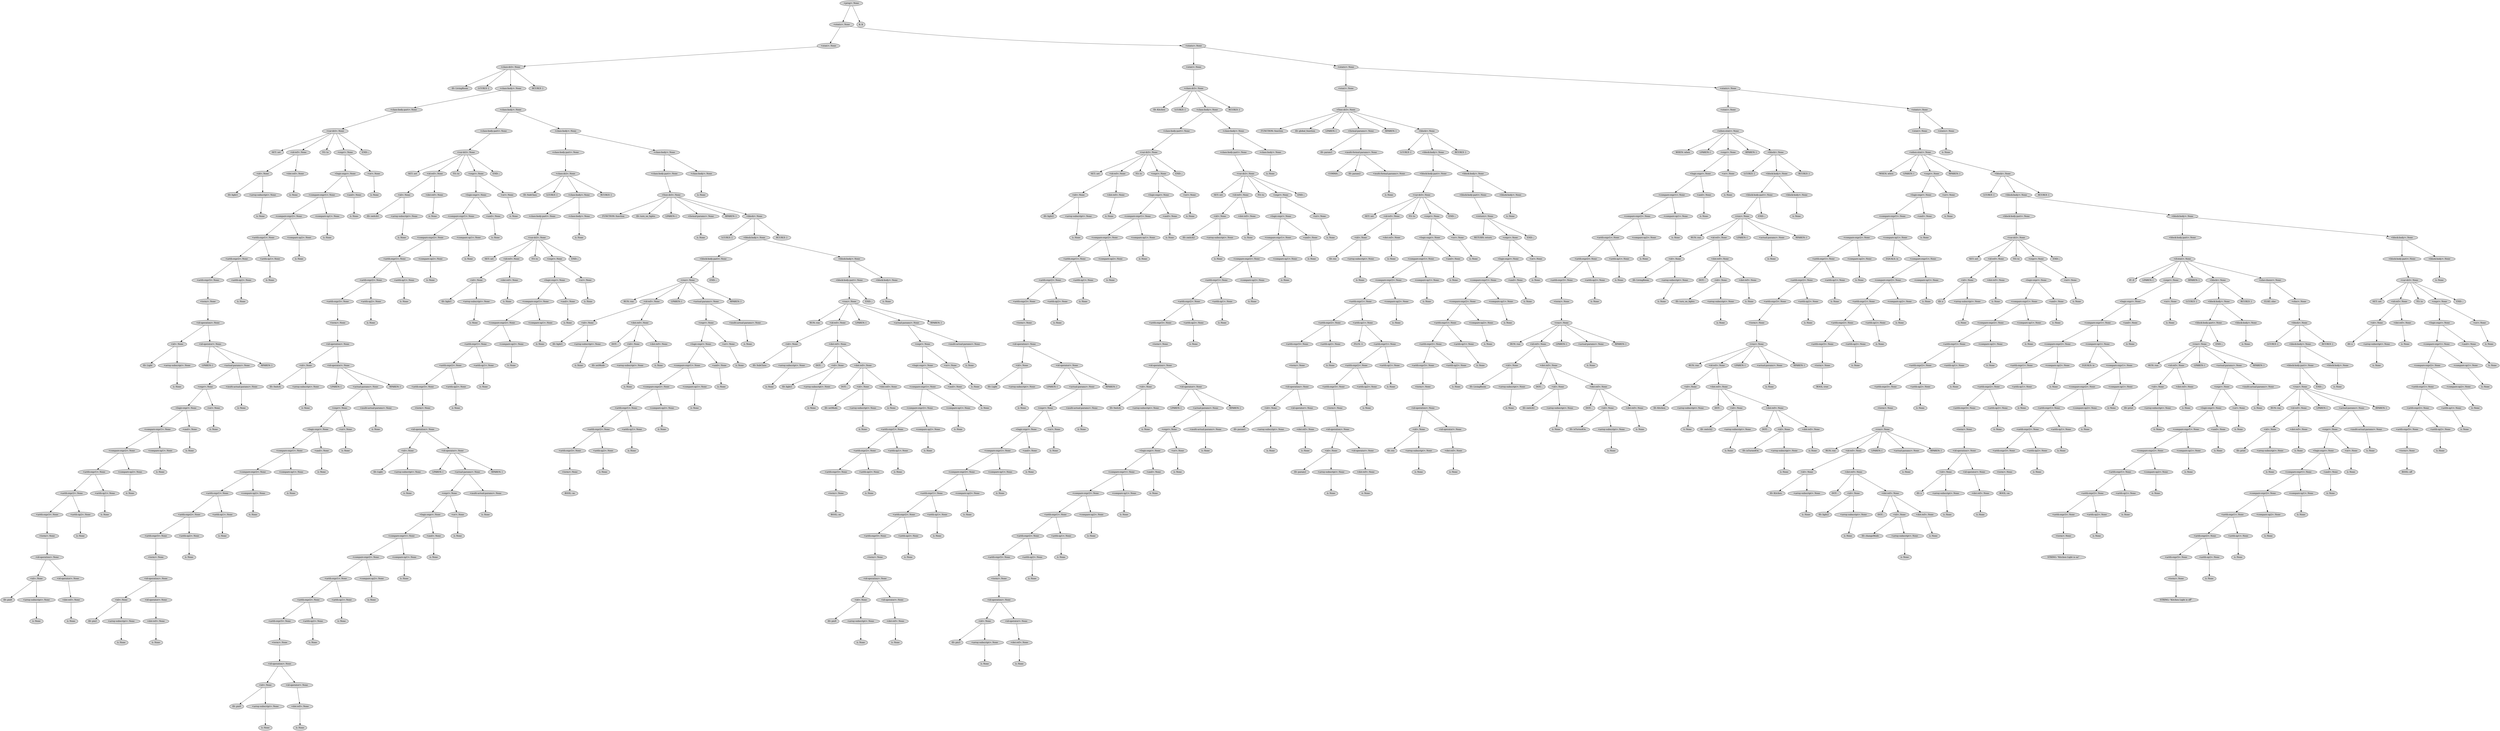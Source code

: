 digraph G {
	graph [ranksep=1.5 ratio=fill]
	node [style=filled]
	overlap=false
	3650843 [label="<prog>: None"]
	3650863 [label="<stmts>: None"]
	3650843 -> 3650863
	3650885 [label="<stmt>: None"]
	3650863 -> 3650885
	3650869 [label="<class-dcl>: None"]
	3650885 -> 3650869
	3650875 [label="ID: LivingRoom"]
	3650869 -> 3650875
	3650883 [label="LCURLY: {"]
	3650869 -> 3650883
	3650859 [label="<class-body>: None"]
	3650869 -> 3650859
	3650881 [label="<class-body-part>: None"]
	3650859 -> 3650881
	3650889 [label="<var-dcl>: None"]
	3650881 -> 3650889
	3650891 [label="SET: set"]
	3650889 -> 3650891
	3650893 [label="<id-ref>: None"]
	3650889 -> 3650893
	3650903 [label="<id>: None"]
	3650893 -> 3650903
	3650907 [label="ID: light1"]
	3650903 -> 3650907
	3650909 [label="<array-subscript>: None"]
	3650903 -> 3650909
	3650911 [label="λ: None"]
	3650909 -> 3650911
	3650905 [label="<dot-ref>: None"]
	3650893 -> 3650905
	3650913 [label="λ: None"]
	3650905 -> 3650913
	3650895 [label="TO: to"]
	3650889 -> 3650895
	3650897 [label="<expr>: None"]
	3650889 -> 3650897
	3650915 [label="<logic-expr>: None"]
	3650897 -> 3650915
	3650919 [label="<compare-expr1>: None"]
	3650915 -> 3650919
	3650923 [label="<compare-expr2>: None"]
	3650919 -> 3650923
	3650927 [label="<arith-expr1>: None"]
	3650923 -> 3650927
	3650931 [label="<arith-expr2>: None"]
	3650927 -> 3650931
	3650935 [label="<arith-expr3>: None"]
	3650931 -> 3650935
	3650939 [label="<term>: None"]
	3650935 -> 3650939
	3650941 [label="<id-operation>: None"]
	3650939 -> 3650941
	3650943 [label="<id>: None"]
	3650941 -> 3650943
	3650947 [label="ID: Light"]
	3650943 -> 3650947
	3650949 [label="<array-subscript>: None"]
	3650943 -> 3650949
	3650951 [label="λ: None"]
	3650949 -> 3650951
	3650945 [label="<id-operator>: None"]
	3650941 -> 3650945
	3650953 [label="LPAREN: ("]
	3650945 -> 3650953
	3650955 [label="<actual-params>: None"]
	3650945 -> 3650955
	3650959 [label="<expr>: None"]
	3650955 -> 3650959
	3650963 [label="<logic-expr>: None"]
	3650959 -> 3650963
	3650967 [label="<compare-expr1>: None"]
	3650963 -> 3650967
	3650971 [label="<compare-expr2>: None"]
	3650967 -> 3650971
	3650975 [label="<arith-expr1>: None"]
	3650971 -> 3650975
	3650979 [label="<arith-expr2>: None"]
	3650975 -> 3650979
	3650983 [label="<arith-expr3>: None"]
	3650979 -> 3650983
	3650987 [label="<term>: None"]
	3650983 -> 3650987
	3650989 [label="<id-operation>: None"]
	3650987 -> 3650989
	3650991 [label="<id>: None"]
	3650989 -> 3650991
	3650995 [label="ID: pin8"]
	3650991 -> 3650995
	3650997 [label="<array-subscript>: None"]
	3650991 -> 3650997
	3650999 [label="λ: None"]
	3650997 -> 3650999
	3650993 [label="<id-operator>: None"]
	3650989 -> 3650993
	3651001 [label="<dot-ref>: None"]
	3650993 -> 3651001
	3651003 [label="λ: None"]
	3651001 -> 3651003
	3650985 [label="<arith-op2>: None"]
	3650979 -> 3650985
	3651005 [label="λ: None"]
	3650985 -> 3651005
	3650981 [label="<arith-op1>: None"]
	3650975 -> 3650981
	3651007 [label="λ: None"]
	3650981 -> 3651007
	3650977 [label="<compare-op2>: None"]
	3650971 -> 3650977
	3651009 [label="λ: None"]
	3650977 -> 3651009
	3650973 [label="<compare-op1>: None"]
	3650967 -> 3650973
	3651011 [label="λ: None"]
	3650973 -> 3651011
	3650969 [label="<and>: None"]
	3650963 -> 3650969
	3651013 [label="λ: None"]
	3650969 -> 3651013
	3650965 [label="<or>: None"]
	3650959 -> 3650965
	3651015 [label="λ: None"]
	3650965 -> 3651015
	3650961 [label="<multi-actual-params>: None"]
	3650955 -> 3650961
	3651017 [label="λ: None"]
	3650961 -> 3651017
	3650957 [label="RPAREN: )"]
	3650945 -> 3650957
	3650937 [label="<arith-op2>: None"]
	3650931 -> 3650937
	3651019 [label="λ: None"]
	3650937 -> 3651019
	3650933 [label="<arith-op1>: None"]
	3650927 -> 3650933
	3651021 [label="λ: None"]
	3650933 -> 3651021
	3650929 [label="<compare-op2>: None"]
	3650923 -> 3650929
	3651023 [label="λ: None"]
	3650929 -> 3651023
	3650925 [label="<compare-op1>: None"]
	3650919 -> 3650925
	3651025 [label="λ: None"]
	3650925 -> 3651025
	3650921 [label="<and>: None"]
	3650915 -> 3650921
	3651027 [label="λ: None"]
	3650921 -> 3651027
	3650917 [label="<or>: None"]
	3650897 -> 3650917
	3651029 [label="λ: None"]
	3650917 -> 3651029
	3650899 [label="END: ;"]
	3650889 -> 3650899
	3650877 [label="<class-body>: None"]
	3650859 -> 3650877
	3651031 [label="<class-body-part>: None"]
	3650877 -> 3651031
	3651035 [label="<var-dcl>: None"]
	3651031 -> 3651035
	3651037 [label="SET: set"]
	3651035 -> 3651037
	3651039 [label="<id-ref>: None"]
	3651035 -> 3651039
	3651049 [label="<id>: None"]
	3651039 -> 3651049
	3651053 [label="ID: switch1"]
	3651049 -> 3651053
	3651055 [label="<array-subscript>: None"]
	3651049 -> 3651055
	3651057 [label="λ: None"]
	3651055 -> 3651057
	3651051 [label="<dot-ref>: None"]
	3651039 -> 3651051
	3651059 [label="λ: None"]
	3651051 -> 3651059
	3651041 [label="TO: to"]
	3651035 -> 3651041
	3651043 [label="<expr>: None"]
	3651035 -> 3651043
	3651061 [label="<logic-expr>: None"]
	3651043 -> 3651061
	3651065 [label="<compare-expr1>: None"]
	3651061 -> 3651065
	3651069 [label="<compare-expr2>: None"]
	3651065 -> 3651069
	3653635 [label="<arith-expr1>: None"]
	3651069 -> 3653635
	3653639 [label="<arith-expr2>: None"]
	3653635 -> 3653639
	3653643 [label="<arith-expr3>: None"]
	3653639 -> 3653643
	3653647 [label="<term>: None"]
	3653643 -> 3653647
	3653649 [label="<id-operation>: None"]
	3653647 -> 3653649
	3653651 [label="<id>: None"]
	3653649 -> 3653651
	3653655 [label="ID: Switch"]
	3653651 -> 3653655
	3653657 [label="<array-subscript>: None"]
	3653651 -> 3653657
	3653659 [label="λ: None"]
	3653657 -> 3653659
	3653653 [label="<id-operator>: None"]
	3653649 -> 3653653
	3653661 [label="LPAREN: ("]
	3653653 -> 3653661
	3653663 [label="<actual-params>: None"]
	3653653 -> 3653663
	3653667 [label="<expr>: None"]
	3653663 -> 3653667
	3653671 [label="<logic-expr>: None"]
	3653667 -> 3653671
	3653675 [label="<compare-expr1>: None"]
	3653671 -> 3653675
	3653679 [label="<compare-expr2>: None"]
	3653675 -> 3653679
	3653683 [label="<arith-expr1>: None"]
	3653679 -> 3653683
	3653687 [label="<arith-expr2>: None"]
	3653683 -> 3653687
	3653691 [label="<arith-expr3>: None"]
	3653687 -> 3653691
	3653695 [label="<term>: None"]
	3653691 -> 3653695
	3653697 [label="<id-operation>: None"]
	3653695 -> 3653697
	3653699 [label="<id>: None"]
	3653697 -> 3653699
	3653703 [label="ID: pin2"]
	3653699 -> 3653703
	3653705 [label="<array-subscript>: None"]
	3653699 -> 3653705
	3653707 [label="λ: None"]
	3653705 -> 3653707
	3653701 [label="<id-operator>: None"]
	3653697 -> 3653701
	3653709 [label="<dot-ref>: None"]
	3653701 -> 3653709
	3653711 [label="λ: None"]
	3653709 -> 3653711
	3653693 [label="<arith-op2>: None"]
	3653687 -> 3653693
	3653713 [label="λ: None"]
	3653693 -> 3653713
	3653689 [label="<arith-op1>: None"]
	3653683 -> 3653689
	3653715 [label="λ: None"]
	3653689 -> 3653715
	3653685 [label="<compare-op2>: None"]
	3653679 -> 3653685
	3653717 [label="λ: None"]
	3653685 -> 3653717
	3653681 [label="<compare-op1>: None"]
	3653675 -> 3653681
	3653719 [label="λ: None"]
	3653681 -> 3653719
	3653677 [label="<and>: None"]
	3653671 -> 3653677
	3653721 [label="λ: None"]
	3653677 -> 3653721
	3653673 [label="<or>: None"]
	3653667 -> 3653673
	3653723 [label="λ: None"]
	3653673 -> 3653723
	3653669 [label="<multi-actual-params>: None"]
	3653663 -> 3653669
	3653725 [label="λ: None"]
	3653669 -> 3653725
	3653665 [label="RPAREN: )"]
	3653653 -> 3653665
	3653645 [label="<arith-op2>: None"]
	3653639 -> 3653645
	3653727 [label="λ: None"]
	3653645 -> 3653727
	3653641 [label="<arith-op1>: None"]
	3653635 -> 3653641
	3653729 [label="λ: None"]
	3653641 -> 3653729
	3653637 [label="<compare-op2>: None"]
	3651069 -> 3653637
	3653731 [label="λ: None"]
	3653637 -> 3653731
	3651071 [label="<compare-op1>: None"]
	3651065 -> 3651071
	3653733 [label="λ: None"]
	3651071 -> 3653733
	3651067 [label="<and>: None"]
	3651061 -> 3651067
	3653735 [label="λ: None"]
	3651067 -> 3653735
	3651063 [label="<or>: None"]
	3651043 -> 3651063
	3653737 [label="λ: None"]
	3651063 -> 3653737
	3651045 [label="END: ;"]
	3651035 -> 3651045
	3651033 [label="<class-body>: None"]
	3650877 -> 3651033
	3653739 [label="<class-body-part>: None"]
	3651033 -> 3653739
	3653743 [label="<class-dcl>: None"]
	3653739 -> 3653743
	3653745 [label="ID: SubClass"]
	3653743 -> 3653745
	3653747 [label="LCURLY: {"]
	3653743 -> 3653747
	3653749 [label="<class-body>: None"]
	3653743 -> 3653749
	3653753 [label="<class-body-part>: None"]
	3653749 -> 3653753
	3653757 [label="<var-dcl>: None"]
	3653753 -> 3653757
	3653759 [label="SET: set"]
	3653757 -> 3653759
	3653761 [label="<id-ref>: None"]
	3653757 -> 3653761
	3653771 [label="<id>: None"]
	3653761 -> 3653771
	3653775 [label="ID: light1"]
	3653771 -> 3653775
	3653777 [label="<array-subscript>: None"]
	3653771 -> 3653777
	3653779 [label="λ: None"]
	3653777 -> 3653779
	3653773 [label="<dot-ref>: None"]
	3653761 -> 3653773
	3653781 [label="λ: None"]
	3653773 -> 3653781
	3653763 [label="TO: to"]
	3653757 -> 3653763
	3653765 [label="<expr>: None"]
	3653757 -> 3653765
	3653783 [label="<logic-expr>: None"]
	3653765 -> 3653783
	3653787 [label="<compare-expr1>: None"]
	3653783 -> 3653787
	3653791 [label="<compare-expr2>: None"]
	3653787 -> 3653791
	3653795 [label="<arith-expr1>: None"]
	3653791 -> 3653795
	3653799 [label="<arith-expr2>: None"]
	3653795 -> 3653799
	3653803 [label="<arith-expr3>: None"]
	3653799 -> 3653803
	3653807 [label="<term>: None"]
	3653803 -> 3653807
	3653809 [label="<id-operation>: None"]
	3653807 -> 3653809
	3653811 [label="<id>: None"]
	3653809 -> 3653811
	3653815 [label="ID: Light"]
	3653811 -> 3653815
	3653817 [label="<array-subscript>: None"]
	3653811 -> 3653817
	3653819 [label="λ: None"]
	3653817 -> 3653819
	3653813 [label="<id-operator>: None"]
	3653809 -> 3653813
	3653821 [label="LPAREN: ("]
	3653813 -> 3653821
	3653823 [label="<actual-params>: None"]
	3653813 -> 3653823
	3653827 [label="<expr>: None"]
	3653823 -> 3653827
	3653831 [label="<logic-expr>: None"]
	3653827 -> 3653831
	3653835 [label="<compare-expr1>: None"]
	3653831 -> 3653835
	3653839 [label="<compare-expr2>: None"]
	3653835 -> 3653839
	3653843 [label="<arith-expr1>: None"]
	3653839 -> 3653843
	3653847 [label="<arith-expr2>: None"]
	3653843 -> 3653847
	3653851 [label="<arith-expr3>: None"]
	3653847 -> 3653851
	3653855 [label="<term>: None"]
	3653851 -> 3653855
	3653857 [label="<id-operation>: None"]
	3653855 -> 3653857
	3653859 [label="<id>: None"]
	3653857 -> 3653859
	3653863 [label="ID: pin9"]
	3653859 -> 3653863
	3653865 [label="<array-subscript>: None"]
	3653859 -> 3653865
	3653867 [label="λ: None"]
	3653865 -> 3653867
	3653861 [label="<id-operator>: None"]
	3653857 -> 3653861
	3653869 [label="<dot-ref>: None"]
	3653861 -> 3653869
	3653871 [label="λ: None"]
	3653869 -> 3653871
	3653853 [label="<arith-op2>: None"]
	3653847 -> 3653853
	3653873 [label="λ: None"]
	3653853 -> 3653873
	3653849 [label="<arith-op1>: None"]
	3653843 -> 3653849
	3653875 [label="λ: None"]
	3653849 -> 3653875
	3653845 [label="<compare-op2>: None"]
	3653839 -> 3653845
	3653877 [label="λ: None"]
	3653845 -> 3653877
	3653841 [label="<compare-op1>: None"]
	3653835 -> 3653841
	3653879 [label="λ: None"]
	3653841 -> 3653879
	3653837 [label="<and>: None"]
	3653831 -> 3653837
	3653881 [label="λ: None"]
	3653837 -> 3653881
	3653833 [label="<or>: None"]
	3653827 -> 3653833
	3653883 [label="λ: None"]
	3653833 -> 3653883
	3653829 [label="<multi-actual-params>: None"]
	3653823 -> 3653829
	3653885 [label="λ: None"]
	3653829 -> 3653885
	3653825 [label="RPAREN: )"]
	3653813 -> 3653825
	3653805 [label="<arith-op2>: None"]
	3653799 -> 3653805
	3653887 [label="λ: None"]
	3653805 -> 3653887
	3653801 [label="<arith-op1>: None"]
	3653795 -> 3653801
	3655171 [label="λ: None"]
	3653801 -> 3655171
	3653797 [label="<compare-op2>: None"]
	3653791 -> 3653797
	3655173 [label="λ: None"]
	3653797 -> 3655173
	3653793 [label="<compare-op1>: None"]
	3653787 -> 3653793
	3655175 [label="λ: None"]
	3653793 -> 3655175
	3653789 [label="<and>: None"]
	3653783 -> 3653789
	3655177 [label="λ: None"]
	3653789 -> 3655177
	3653785 [label="<or>: None"]
	3653765 -> 3653785
	3655179 [label="λ: None"]
	3653785 -> 3655179
	3653767 [label="END: ;"]
	3653757 -> 3653767
	3653755 [label="<class-body>: None"]
	3653749 -> 3653755
	3655181 [label="λ: None"]
	3653755 -> 3655181
	3653751 [label="RCURLY: }"]
	3653743 -> 3653751
	3653741 [label="<class-body>: None"]
	3651033 -> 3653741
	3655183 [label="<class-body-part>: None"]
	3653741 -> 3655183
	3655187 [label="<func-dcl>: None"]
	3655183 -> 3655187
	3655189 [label="FUNCTION: function"]
	3655187 -> 3655189
	3655191 [label="ID: turn_on_lights"]
	3655187 -> 3655191
	3655193 [label="LPAREN: ("]
	3655187 -> 3655193
	3655195 [label="<formal-params>: None"]
	3655187 -> 3655195
	3655203 [label="λ: None"]
	3655195 -> 3655203
	3655197 [label="RPAREN: )"]
	3655187 -> 3655197
	3655201 [label="<block>: None"]
	3655187 -> 3655201
	3655205 [label="LCURLY: {"]
	3655201 -> 3655205
	3655207 [label="<block-body>: None"]
	3655201 -> 3655207
	3655211 [label="<block-body-part>: None"]
	3655207 -> 3655211
	3655215 [label="<run>: None"]
	3655211 -> 3655215
	3655219 [label="RUN: run"]
	3655215 -> 3655219
	3655221 [label="<id-ref>: None"]
	3655215 -> 3655221
	3655231 [label="<id>: None"]
	3655221 -> 3655231
	3655235 [label="ID: light1"]
	3655231 -> 3655235
	3655237 [label="<array-subscript>: None"]
	3655231 -> 3655237
	3655239 [label="λ: None"]
	3655237 -> 3655239
	3655233 [label="<dot-ref>: None"]
	3655221 -> 3655233
	3655241 [label="DOT: ."]
	3655233 -> 3655241
	3655243 [label="<id>: None"]
	3655233 -> 3655243
	3655247 [label="ID: setMode"]
	3655243 -> 3655247
	3655249 [label="<array-subscript>: None"]
	3655243 -> 3655249
	3655251 [label="λ: None"]
	3655249 -> 3655251
	3655245 [label="<dot-ref>: None"]
	3655233 -> 3655245
	3655253 [label="λ: None"]
	3655245 -> 3655253
	3655223 [label="LPAREN: ("]
	3655215 -> 3655223
	3655225 [label="<actual-params>: None"]
	3655215 -> 3655225
	3655255 [label="<expr>: None"]
	3655225 -> 3655255
	3655259 [label="<logic-expr>: None"]
	3655255 -> 3655259
	3655263 [label="<compare-expr1>: None"]
	3655259 -> 3655263
	3655267 [label="<compare-expr2>: None"]
	3655263 -> 3655267
	3655271 [label="<arith-expr1>: None"]
	3655267 -> 3655271
	3655275 [label="<arith-expr2>: None"]
	3655271 -> 3655275
	3655279 [label="<arith-expr3>: None"]
	3655275 -> 3655279
	3655283 [label="<term>: None"]
	3655279 -> 3655283
	3655285 [label="BOOL: on"]
	3655283 -> 3655285
	3655281 [label="<arith-op2>: None"]
	3655275 -> 3655281
	3655287 [label="λ: None"]
	3655281 -> 3655287
	3655277 [label="<arith-op1>: None"]
	3655271 -> 3655277
	3655289 [label="λ: None"]
	3655277 -> 3655289
	3655273 [label="<compare-op2>: None"]
	3655267 -> 3655273
	3655291 [label="λ: None"]
	3655273 -> 3655291
	3655269 [label="<compare-op1>: None"]
	3655263 -> 3655269
	3655293 [label="λ: None"]
	3655269 -> 3655293
	3655265 [label="<and>: None"]
	3655259 -> 3655265
	3655295 [label="λ: None"]
	3655265 -> 3655295
	3655261 [label="<or>: None"]
	3655255 -> 3655261
	3655297 [label="λ: None"]
	3655261 -> 3655297
	3655257 [label="<multi-actual-params>: None"]
	3655225 -> 3655257
	3655299 [label="λ: None"]
	3655257 -> 3655299
	3655227 [label="RPAREN: )"]
	3655215 -> 3655227
	3655217 [label="END: ;"]
	3655211 -> 3655217
	3655213 [label="<block-body>: None"]
	3655207 -> 3655213
	3655301 [label="<block-body-part>: None"]
	3655213 -> 3655301
	3655305 [label="<run>: None"]
	3655301 -> 3655305
	3655309 [label="RUN: run"]
	3655305 -> 3655309
	3655311 [label="<id-ref>: None"]
	3655305 -> 3655311
	3655321 [label="<id>: None"]
	3655311 -> 3655321
	3655325 [label="ID: SubClass"]
	3655321 -> 3655325
	3655327 [label="<array-subscript>: None"]
	3655321 -> 3655327
	3655329 [label="λ: None"]
	3655327 -> 3655329
	3655323 [label="<dot-ref>: None"]
	3655311 -> 3655323
	3655331 [label="DOT: ."]
	3655323 -> 3655331
	3655333 [label="<id>: None"]
	3655323 -> 3655333
	3655337 [label="ID: light1"]
	3655333 -> 3655337
	3655339 [label="<array-subscript>: None"]
	3655333 -> 3655339
	3655341 [label="λ: None"]
	3655339 -> 3655341
	3655335 [label="<dot-ref>: None"]
	3655323 -> 3655335
	3655343 [label="DOT: ."]
	3655335 -> 3655343
	3655345 [label="<id>: None"]
	3655335 -> 3655345
	3655349 [label="ID: setMode"]
	3655345 -> 3655349
	3655351 [label="<array-subscript>: None"]
	3655345 -> 3655351
	3655353 [label="λ: None"]
	3655351 -> 3655353
	3655347 [label="<dot-ref>: None"]
	3655335 -> 3655347
	3655355 [label="λ: None"]
	3655347 -> 3655355
	3655313 [label="LPAREN: ("]
	3655305 -> 3655313
	3655315 [label="<actual-params>: None"]
	3655305 -> 3655315
	3655357 [label="<expr>: None"]
	3655315 -> 3655357
	3655361 [label="<logic-expr>: None"]
	3655357 -> 3655361
	3655365 [label="<compare-expr1>: None"]
	3655361 -> 3655365
	3655369 [label="<compare-expr2>: None"]
	3655365 -> 3655369
	3655373 [label="<arith-expr1>: None"]
	3655369 -> 3655373
	3655377 [label="<arith-expr2>: None"]
	3655373 -> 3655377
	3655381 [label="<arith-expr3>: None"]
	3655377 -> 3655381
	3655385 [label="<term>: None"]
	3655381 -> 3655385
	3655387 [label="BOOL: on"]
	3655385 -> 3655387
	3655383 [label="<arith-op2>: None"]
	3655377 -> 3655383
	3655389 [label="λ: None"]
	3655383 -> 3655389
	3655379 [label="<arith-op1>: None"]
	3655373 -> 3655379
	3655391 [label="λ: None"]
	3655379 -> 3655391
	3655375 [label="<compare-op2>: None"]
	3655369 -> 3655375
	3655393 [label="λ: None"]
	3655375 -> 3655393
	3655371 [label="<compare-op1>: None"]
	3655365 -> 3655371
	3655395 [label="λ: None"]
	3655371 -> 3655395
	3655367 [label="<and>: None"]
	3655361 -> 3655367
	3655397 [label="λ: None"]
	3655367 -> 3655397
	3655363 [label="<or>: None"]
	3655357 -> 3655363
	3655399 [label="λ: None"]
	3655363 -> 3655399
	3655359 [label="<multi-actual-params>: None"]
	3655315 -> 3655359
	3655401 [label="λ: None"]
	3655359 -> 3655401
	3655317 [label="RPAREN: )"]
	3655305 -> 3655317
	3655307 [label="END: ;"]
	3655301 -> 3655307
	3655303 [label="<block-body>: None"]
	3655213 -> 3655303
	3655403 [label="λ: None"]
	3655303 -> 3655403
	3655209 [label="RCURLY: }"]
	3655201 -> 3655209
	3655185 [label="<class-body>: None"]
	3653741 -> 3655185
	3655405 [label="λ: None"]
	3655185 -> 3655405
	3650865 [label="RCURLY: }"]
	3650869 -> 3650865
	3650857 [label="<stmts>: None"]
	3650863 -> 3650857
	3655407 [label="<stmt>: None"]
	3650857 -> 3655407
	3655411 [label="<class-dcl>: None"]
	3655407 -> 3655411
	3655413 [label="ID: Kitchen"]
	3655411 -> 3655413
	3655415 [label="LCURLY: {"]
	3655411 -> 3655415
	3655417 [label="<class-body>: None"]
	3655411 -> 3655417
	3655421 [label="<class-body-part>: None"]
	3655417 -> 3655421
	3656451 [label="<var-dcl>: None"]
	3655421 -> 3656451
	3656453 [label="SET: set"]
	3656451 -> 3656453
	3656455 [label="<id-ref>: None"]
	3656451 -> 3656455
	3656465 [label="<id>: None"]
	3656455 -> 3656465
	3656469 [label="ID: light2"]
	3656465 -> 3656469
	3656471 [label="<array-subscript>: None"]
	3656465 -> 3656471
	3656473 [label="λ: None"]
	3656471 -> 3656473
	3656467 [label="<dot-ref>: None"]
	3656455 -> 3656467
	3656475 [label="λ: None"]
	3656467 -> 3656475
	3656457 [label="TO: to"]
	3656451 -> 3656457
	3656459 [label="<expr>: None"]
	3656451 -> 3656459
	3656477 [label="<logic-expr>: None"]
	3656459 -> 3656477
	3656481 [label="<compare-expr1>: None"]
	3656477 -> 3656481
	3656485 [label="<compare-expr2>: None"]
	3656481 -> 3656485
	3656489 [label="<arith-expr1>: None"]
	3656485 -> 3656489
	3656493 [label="<arith-expr2>: None"]
	3656489 -> 3656493
	3656497 [label="<arith-expr3>: None"]
	3656493 -> 3656497
	3656501 [label="<term>: None"]
	3656497 -> 3656501
	3656503 [label="<id-operation>: None"]
	3656501 -> 3656503
	3656505 [label="<id>: None"]
	3656503 -> 3656505
	3656509 [label="ID: Light"]
	3656505 -> 3656509
	3656511 [label="<array-subscript>: None"]
	3656505 -> 3656511
	3656513 [label="λ: None"]
	3656511 -> 3656513
	3656507 [label="<id-operator>: None"]
	3656503 -> 3656507
	3656515 [label="LPAREN: ("]
	3656507 -> 3656515
	3656517 [label="<actual-params>: None"]
	3656507 -> 3656517
	3656521 [label="<expr>: None"]
	3656517 -> 3656521
	3656525 [label="<logic-expr>: None"]
	3656521 -> 3656525
	3656529 [label="<compare-expr1>: None"]
	3656525 -> 3656529
	3656533 [label="<compare-expr2>: None"]
	3656529 -> 3656533
	3656537 [label="<arith-expr1>: None"]
	3656533 -> 3656537
	3656541 [label="<arith-expr2>: None"]
	3656537 -> 3656541
	3656545 [label="<arith-expr3>: None"]
	3656541 -> 3656545
	3656549 [label="<term>: None"]
	3656545 -> 3656549
	3656551 [label="<id-operation>: None"]
	3656549 -> 3656551
	3656553 [label="<id>: None"]
	3656551 -> 3656553
	3656557 [label="ID: pin9"]
	3656553 -> 3656557
	3656559 [label="<array-subscript>: None"]
	3656553 -> 3656559
	3656561 [label="λ: None"]
	3656559 -> 3656561
	3656555 [label="<id-operator>: None"]
	3656551 -> 3656555
	3656563 [label="<dot-ref>: None"]
	3656555 -> 3656563
	3656565 [label="λ: None"]
	3656563 -> 3656565
	3656547 [label="<arith-op2>: None"]
	3656541 -> 3656547
	3656567 [label="λ: None"]
	3656547 -> 3656567
	3656543 [label="<arith-op1>: None"]
	3656537 -> 3656543
	3656569 [label="λ: None"]
	3656543 -> 3656569
	3656539 [label="<compare-op2>: None"]
	3656533 -> 3656539
	3656571 [label="λ: None"]
	3656539 -> 3656571
	3656535 [label="<compare-op1>: None"]
	3656529 -> 3656535
	3656573 [label="λ: None"]
	3656535 -> 3656573
	3656531 [label="<and>: None"]
	3656525 -> 3656531
	3656575 [label="λ: None"]
	3656531 -> 3656575
	3656527 [label="<or>: None"]
	3656521 -> 3656527
	3656577 [label="λ: None"]
	3656527 -> 3656577
	3656523 [label="<multi-actual-params>: None"]
	3656517 -> 3656523
	3656579 [label="λ: None"]
	3656523 -> 3656579
	3656519 [label="RPAREN: )"]
	3656507 -> 3656519
	3656499 [label="<arith-op2>: None"]
	3656493 -> 3656499
	3656581 [label="λ: None"]
	3656499 -> 3656581
	3656495 [label="<arith-op1>: None"]
	3656489 -> 3656495
	3656583 [label="λ: None"]
	3656495 -> 3656583
	3656491 [label="<compare-op2>: None"]
	3656485 -> 3656491
	3656585 [label="λ: None"]
	3656491 -> 3656585
	3656487 [label="<compare-op1>: None"]
	3656481 -> 3656487
	3656587 [label="λ: None"]
	3656487 -> 3656587
	3656483 [label="<and>: None"]
	3656477 -> 3656483
	3656589 [label="λ: None"]
	3656483 -> 3656589
	3656479 [label="<or>: None"]
	3656459 -> 3656479
	3656591 [label="λ: None"]
	3656479 -> 3656591
	3656461 [label="END: ;"]
	3656451 -> 3656461
	3655423 [label="<class-body>: None"]
	3655417 -> 3655423
	3656593 [label="<class-body-part>: None"]
	3655423 -> 3656593
	3656597 [label="<var-dcl>: None"]
	3656593 -> 3656597
	3656599 [label="SET: set"]
	3656597 -> 3656599
	3656601 [label="<id-ref>: None"]
	3656597 -> 3656601
	3656611 [label="<id>: None"]
	3656601 -> 3656611
	3656615 [label="ID: switch2"]
	3656611 -> 3656615
	3656617 [label="<array-subscript>: None"]
	3656611 -> 3656617
	3656619 [label="λ: None"]
	3656617 -> 3656619
	3656613 [label="<dot-ref>: None"]
	3656601 -> 3656613
	3656621 [label="λ: None"]
	3656613 -> 3656621
	3656603 [label="TO: to"]
	3656597 -> 3656603
	3656605 [label="<expr>: None"]
	3656597 -> 3656605
	3656623 [label="<logic-expr>: None"]
	3656605 -> 3656623
	3656627 [label="<compare-expr1>: None"]
	3656623 -> 3656627
	3656631 [label="<compare-expr2>: None"]
	3656627 -> 3656631
	3656635 [label="<arith-expr1>: None"]
	3656631 -> 3656635
	3656639 [label="<arith-expr2>: None"]
	3656635 -> 3656639
	3656643 [label="<arith-expr3>: None"]
	3656639 -> 3656643
	3656647 [label="<term>: None"]
	3656643 -> 3656647
	3656649 [label="<id-operation>: None"]
	3656647 -> 3656649
	3656651 [label="<id>: None"]
	3656649 -> 3656651
	3656655 [label="ID: Switch"]
	3656651 -> 3656655
	3656657 [label="<array-subscript>: None"]
	3656651 -> 3656657
	3656659 [label="λ: None"]
	3656657 -> 3656659
	3656653 [label="<id-operator>: None"]
	3656649 -> 3656653
	3656661 [label="LPAREN: ("]
	3656653 -> 3656661
	3656663 [label="<actual-params>: None"]
	3656653 -> 3656663
	3656667 [label="<expr>: None"]
	3656663 -> 3656667
	3656671 [label="<logic-expr>: None"]
	3656667 -> 3656671
	3656675 [label="<compare-expr1>: None"]
	3656671 -> 3656675
	3656679 [label="<compare-expr2>: None"]
	3656675 -> 3656679
	3656683 [label="<arith-expr1>: None"]
	3656679 -> 3656683
	3656687 [label="<arith-expr2>: None"]
	3656683 -> 3656687
	3656691 [label="<arith-expr3>: None"]
	3656687 -> 3656691
	3656695 [label="<term>: None"]
	3656691 -> 3656695
	3656697 [label="<id-operation>: None"]
	3656695 -> 3656697
	3656699 [label="<id>: None"]
	3656697 -> 3656699
	3656703 [label="ID: pin3"]
	3656699 -> 3656703
	3657731 [label="<array-subscript>: None"]
	3656699 -> 3657731
	3657733 [label="λ: None"]
	3657731 -> 3657733
	3656701 [label="<id-operator>: None"]
	3656697 -> 3656701
	3657735 [label="<dot-ref>: None"]
	3656701 -> 3657735
	3657737 [label="λ: None"]
	3657735 -> 3657737
	3656693 [label="<arith-op2>: None"]
	3656687 -> 3656693
	3657739 [label="λ: None"]
	3656693 -> 3657739
	3656689 [label="<arith-op1>: None"]
	3656683 -> 3656689
	3657741 [label="λ: None"]
	3656689 -> 3657741
	3656685 [label="<compare-op2>: None"]
	3656679 -> 3656685
	3657743 [label="λ: None"]
	3656685 -> 3657743
	3656681 [label="<compare-op1>: None"]
	3656675 -> 3656681
	3657745 [label="λ: None"]
	3656681 -> 3657745
	3656677 [label="<and>: None"]
	3656671 -> 3656677
	3657747 [label="λ: None"]
	3656677 -> 3657747
	3656673 [label="<or>: None"]
	3656667 -> 3656673
	3657749 [label="λ: None"]
	3656673 -> 3657749
	3656669 [label="<multi-actual-params>: None"]
	3656663 -> 3656669
	3657751 [label="λ: None"]
	3656669 -> 3657751
	3656665 [label="RPAREN: )"]
	3656653 -> 3656665
	3656645 [label="<arith-op2>: None"]
	3656639 -> 3656645
	3657753 [label="λ: None"]
	3656645 -> 3657753
	3656641 [label="<arith-op1>: None"]
	3656635 -> 3656641
	3657755 [label="λ: None"]
	3656641 -> 3657755
	3656637 [label="<compare-op2>: None"]
	3656631 -> 3656637
	3657757 [label="λ: None"]
	3656637 -> 3657757
	3656633 [label="<compare-op1>: None"]
	3656627 -> 3656633
	3657759 [label="λ: None"]
	3656633 -> 3657759
	3656629 [label="<and>: None"]
	3656623 -> 3656629
	3657761 [label="λ: None"]
	3656629 -> 3657761
	3656625 [label="<or>: None"]
	3656605 -> 3656625
	3657763 [label="λ: None"]
	3656625 -> 3657763
	3656607 [label="END: ;"]
	3656597 -> 3656607
	3656595 [label="<class-body>: None"]
	3655423 -> 3656595
	3657765 [label="λ: None"]
	3656595 -> 3657765
	3655419 [label="RCURLY: }"]
	3655411 -> 3655419
	3655409 [label="<stmts>: None"]
	3650857 -> 3655409
	3657767 [label="<stmt>: None"]
	3655409 -> 3657767
	3657771 [label="<func-dcl>: None"]
	3657767 -> 3657771
	3657773 [label="FUNCTION: function"]
	3657771 -> 3657773
	3657775 [label="ID: global_function"]
	3657771 -> 3657775
	3657777 [label="LPAREN: ("]
	3657771 -> 3657777
	3657779 [label="<formal-params>: None"]
	3657771 -> 3657779
	3657787 [label="ID: param1"]
	3657779 -> 3657787
	3657789 [label="<multi-formal-params>: None"]
	3657779 -> 3657789
	3657791 [label="COMMA: ,"]
	3657789 -> 3657791
	3657793 [label="ID: param2"]
	3657789 -> 3657793
	3657795 [label="<multi-formal-params>: None"]
	3657789 -> 3657795
	3657797 [label="λ: None"]
	3657795 -> 3657797
	3657781 [label="RPAREN: )"]
	3657771 -> 3657781
	3657785 [label="<block>: None"]
	3657771 -> 3657785
	3657799 [label="LCURLY: {"]
	3657785 -> 3657799
	3657801 [label="<block-body>: None"]
	3657785 -> 3657801
	3657805 [label="<block-body-part>: None"]
	3657801 -> 3657805
	3657809 [label="<var-dcl>: None"]
	3657805 -> 3657809
	3657811 [label="SET: set"]
	3657809 -> 3657811
	3657813 [label="<id-ref>: None"]
	3657809 -> 3657813
	3657823 [label="<id>: None"]
	3657813 -> 3657823
	3657827 [label="ID: res"]
	3657823 -> 3657827
	3657829 [label="<array-subscript>: None"]
	3657823 -> 3657829
	3657831 [label="λ: None"]
	3657829 -> 3657831
	3657825 [label="<dot-ref>: None"]
	3657813 -> 3657825
	3657833 [label="λ: None"]
	3657825 -> 3657833
	3657815 [label="TO: to"]
	3657809 -> 3657815
	3657817 [label="<expr>: None"]
	3657809 -> 3657817
	3657835 [label="<logic-expr>: None"]
	3657817 -> 3657835
	3657839 [label="<compare-expr1>: None"]
	3657835 -> 3657839
	3657843 [label="<compare-expr2>: None"]
	3657839 -> 3657843
	3657847 [label="<arith-expr1>: None"]
	3657843 -> 3657847
	3657851 [label="<arith-expr2>: None"]
	3657847 -> 3657851
	3657855 [label="<arith-expr3>: None"]
	3657851 -> 3657855
	3657859 [label="<term>: None"]
	3657855 -> 3657859
	3657861 [label="<id-operation>: None"]
	3657859 -> 3657861
	3657863 [label="<id>: None"]
	3657861 -> 3657863
	3657867 [label="ID: param1"]
	3657863 -> 3657867
	3657869 [label="<array-subscript>: None"]
	3657863 -> 3657869
	3657871 [label="λ: None"]
	3657869 -> 3657871
	3657865 [label="<id-operator>: None"]
	3657861 -> 3657865
	3657873 [label="<dot-ref>: None"]
	3657865 -> 3657873
	3657875 [label="λ: None"]
	3657873 -> 3657875
	3657857 [label="<arith-op2>: None"]
	3657851 -> 3657857
	3657877 [label="λ: None"]
	3657857 -> 3657877
	3657853 [label="<arith-op1>: None"]
	3657847 -> 3657853
	3657879 [label="PLUS: +"]
	3657853 -> 3657879
	3657881 [label="<arith-expr1>: None"]
	3657853 -> 3657881
	3657883 [label="<arith-expr2>: None"]
	3657881 -> 3657883
	3657887 [label="<arith-expr3>: None"]
	3657883 -> 3657887
	3657891 [label="<term>: None"]
	3657887 -> 3657891
	3657893 [label="<id-operation>: None"]
	3657891 -> 3657893
	3657895 [label="<id>: None"]
	3657893 -> 3657895
	3657899 [label="ID: param2"]
	3657895 -> 3657899
	3657901 [label="<array-subscript>: None"]
	3657895 -> 3657901
	3657903 [label="λ: None"]
	3657901 -> 3657903
	3657897 [label="<id-operator>: None"]
	3657893 -> 3657897
	3657905 [label="<dot-ref>: None"]
	3657897 -> 3657905
	3657907 [label="λ: None"]
	3657905 -> 3657907
	3657889 [label="<arith-op2>: None"]
	3657883 -> 3657889
	3657909 [label="λ: None"]
	3657889 -> 3657909
	3657885 [label="<arith-op1>: None"]
	3657881 -> 3657885
	3657911 [label="λ: None"]
	3657885 -> 3657911
	3657849 [label="<compare-op2>: None"]
	3657843 -> 3657849
	3657913 [label="λ: None"]
	3657849 -> 3657913
	3657845 [label="<compare-op1>: None"]
	3657839 -> 3657845
	3657915 [label="λ: None"]
	3657845 -> 3657915
	3657841 [label="<and>: None"]
	3657835 -> 3657841
	3657917 [label="λ: None"]
	3657841 -> 3657917
	3657837 [label="<or>: None"]
	3657817 -> 3657837
	3657919 [label="λ: None"]
	3657837 -> 3657919
	3657819 [label="END: ;"]
	3657809 -> 3657819
	3657807 [label="<block-body>: None"]
	3657801 -> 3657807
	3657921 [label="<block-body-part>: None"]
	3657807 -> 3657921
	3657925 [label="<return>: None"]
	3657921 -> 3657925
	3657927 [label="RETURN: return"]
	3657925 -> 3657927
	3657929 [label="<expr>: None"]
	3657925 -> 3657929
	3657933 [label="<logic-expr>: None"]
	3657929 -> 3657933
	3657937 [label="<compare-expr1>: None"]
	3657933 -> 3657937
	3657941 [label="<compare-expr2>: None"]
	3657937 -> 3657941
	3657945 [label="<arith-expr1>: None"]
	3657941 -> 3657945
	3657949 [label="<arith-expr2>: None"]
	3657945 -> 3657949
	3657953 [label="<arith-expr3>: None"]
	3657949 -> 3657953
	3657957 [label="<term>: None"]
	3657953 -> 3657957
	3657959 [label="<id-operation>: None"]
	3657957 -> 3657959
	3657961 [label="<id>: None"]
	3657959 -> 3657961
	3657965 [label="ID: res"]
	3657961 -> 3657965
	3657967 [label="<array-subscript>: None"]
	3657961 -> 3657967
	3657969 [label="λ: None"]
	3657967 -> 3657969
	3657963 [label="<id-operator>: None"]
	3657959 -> 3657963
	3657971 [label="<dot-ref>: None"]
	3657963 -> 3657971
	3657973 [label="λ: None"]
	3657971 -> 3657973
	3657955 [label="<arith-op2>: None"]
	3657949 -> 3657955
	3657975 [label="λ: None"]
	3657955 -> 3657975
	3657951 [label="<arith-op1>: None"]
	3657945 -> 3657951
	3657977 [label="λ: None"]
	3657951 -> 3657977
	3657947 [label="<compare-op2>: None"]
	3657941 -> 3657947
	3657979 [label="λ: None"]
	3657947 -> 3657979
	3657943 [label="<compare-op1>: None"]
	3657937 -> 3657943
	3657981 [label="λ: None"]
	3657943 -> 3657981
	3657939 [label="<and>: None"]
	3657933 -> 3657939
	3657983 [label="λ: None"]
	3657939 -> 3657983
	3657935 [label="<or>: None"]
	3657929 -> 3657935
	3659011 [label="λ: None"]
	3657935 -> 3659011
	3657931 [label="END: ;"]
	3657925 -> 3657931
	3657923 [label="<block-body>: None"]
	3657807 -> 3657923
	3659013 [label="λ: None"]
	3657923 -> 3659013
	3657803 [label="RCURLY: }"]
	3657785 -> 3657803
	3657769 [label="<stmts>: None"]
	3655409 -> 3657769
	3659015 [label="<stmt>: None"]
	3657769 -> 3659015
	3659019 [label="<when-stmt>: None"]
	3659015 -> 3659019
	3659021 [label="WHEN: when"]
	3659019 -> 3659021
	3659023 [label="LPAREN: ("]
	3659019 -> 3659023
	3659025 [label="<expr>: None"]
	3659019 -> 3659025
	3659033 [label="<logic-expr>: None"]
	3659025 -> 3659033
	3659037 [label="<compare-expr1>: None"]
	3659033 -> 3659037
	3659041 [label="<compare-expr2>: None"]
	3659037 -> 3659041
	3659045 [label="<arith-expr1>: None"]
	3659041 -> 3659045
	3659049 [label="<arith-expr2>: None"]
	3659045 -> 3659049
	3659053 [label="<arith-expr3>: None"]
	3659049 -> 3659053
	3659057 [label="<term>: None"]
	3659053 -> 3659057
	3659059 [label="<run>: None"]
	3659057 -> 3659059
	3659061 [label="RUN: run"]
	3659059 -> 3659061
	3659063 [label="<id-ref>: None"]
	3659059 -> 3659063
	3659073 [label="<id>: None"]
	3659063 -> 3659073
	3659077 [label="ID: LivingRoom"]
	3659073 -> 3659077
	3659079 [label="<array-subscript>: None"]
	3659073 -> 3659079
	3659081 [label="λ: None"]
	3659079 -> 3659081
	3659075 [label="<dot-ref>: None"]
	3659063 -> 3659075
	3659083 [label="DOT: ."]
	3659075 -> 3659083
	3659085 [label="<id>: None"]
	3659075 -> 3659085
	3659089 [label="ID: switch1"]
	3659085 -> 3659089
	3659091 [label="<array-subscript>: None"]
	3659085 -> 3659091
	3659093 [label="λ: None"]
	3659091 -> 3659093
	3659087 [label="<dot-ref>: None"]
	3659075 -> 3659087
	3659095 [label="DOT: ."]
	3659087 -> 3659095
	3659097 [label="<id>: None"]
	3659087 -> 3659097
	3659101 [label="ID: isTurnedOn"]
	3659097 -> 3659101
	3659103 [label="<array-subscript>: None"]
	3659097 -> 3659103
	3659105 [label="λ: None"]
	3659103 -> 3659105
	3659099 [label="<dot-ref>: None"]
	3659087 -> 3659099
	3659107 [label="λ: None"]
	3659099 -> 3659107
	3659065 [label="LPAREN: ("]
	3659059 -> 3659065
	3659067 [label="<actual-params>: None"]
	3659059 -> 3659067
	3659109 [label="λ: None"]
	3659067 -> 3659109
	3659069 [label="RPAREN: )"]
	3659059 -> 3659069
	3659055 [label="<arith-op2>: None"]
	3659049 -> 3659055
	3659111 [label="λ: None"]
	3659055 -> 3659111
	3659051 [label="<arith-op1>: None"]
	3659045 -> 3659051
	3659113 [label="λ: None"]
	3659051 -> 3659113
	3659047 [label="<compare-op2>: None"]
	3659041 -> 3659047
	3659115 [label="λ: None"]
	3659047 -> 3659115
	3659043 [label="<compare-op1>: None"]
	3659037 -> 3659043
	3659117 [label="λ: None"]
	3659043 -> 3659117
	3659039 [label="<and>: None"]
	3659033 -> 3659039
	3659119 [label="λ: None"]
	3659039 -> 3659119
	3659035 [label="<or>: None"]
	3659025 -> 3659035
	3659121 [label="λ: None"]
	3659035 -> 3659121
	3659027 [label="RPAREN: )"]
	3659019 -> 3659027
	3659029 [label="<block>: None"]
	3659019 -> 3659029
	3659123 [label="LCURLY: {"]
	3659029 -> 3659123
	3659125 [label="<block-body>: None"]
	3659029 -> 3659125
	3659129 [label="<block-body-part>: None"]
	3659125 -> 3659129
	3659133 [label="<run>: None"]
	3659129 -> 3659133
	3659137 [label="RUN: run"]
	3659133 -> 3659137
	3659139 [label="<id-ref>: None"]
	3659133 -> 3659139
	3659149 [label="<id>: None"]
	3659139 -> 3659149
	3659153 [label="ID: LivingRoom"]
	3659149 -> 3659153
	3659155 [label="<array-subscript>: None"]
	3659149 -> 3659155
	3659157 [label="λ: None"]
	3659155 -> 3659157
	3659151 [label="<dot-ref>: None"]
	3659139 -> 3659151
	3659159 [label="DOT: ."]
	3659151 -> 3659159
	3659161 [label="<id>: None"]
	3659151 -> 3659161
	3659165 [label="ID: turn_on_lights"]
	3659161 -> 3659165
	3659167 [label="<array-subscript>: None"]
	3659161 -> 3659167
	3659169 [label="λ: None"]
	3659167 -> 3659169
	3659163 [label="<dot-ref>: None"]
	3659151 -> 3659163
	3659171 [label="λ: None"]
	3659163 -> 3659171
	3659141 [label="LPAREN: ("]
	3659133 -> 3659141
	3659143 [label="<actual-params>: None"]
	3659133 -> 3659143
	3659173 [label="λ: None"]
	3659143 -> 3659173
	3659145 [label="RPAREN: )"]
	3659133 -> 3659145
	3659135 [label="END: ;"]
	3659129 -> 3659135
	3659131 [label="<block-body>: None"]
	3659125 -> 3659131
	3659175 [label="λ: None"]
	3659131 -> 3659175
	3659127 [label="RCURLY: }"]
	3659029 -> 3659127
	3659017 [label="<stmts>: None"]
	3657769 -> 3659017
	3659177 [label="<stmt>: None"]
	3659017 -> 3659177
	3659181 [label="<when-stmt>: None"]
	3659177 -> 3659181
	3659183 [label="WHEN: when"]
	3659181 -> 3659183
	3659185 [label="LPAREN: ("]
	3659181 -> 3659185
	3659187 [label="<expr>: None"]
	3659181 -> 3659187
	3659195 [label="<logic-expr>: None"]
	3659187 -> 3659195
	3659199 [label="<compare-expr1>: None"]
	3659195 -> 3659199
	3659203 [label="<compare-expr2>: None"]
	3659199 -> 3659203
	3659207 [label="<arith-expr1>: None"]
	3659203 -> 3659207
	3659211 [label="<arith-expr2>: None"]
	3659207 -> 3659211
	3659215 [label="<arith-expr3>: None"]
	3659211 -> 3659215
	3659219 [label="<term>: None"]
	3659215 -> 3659219
	3659221 [label="<run>: None"]
	3659219 -> 3659221
	3659223 [label="RUN: run"]
	3659221 -> 3659223
	3659225 [label="<id-ref>: None"]
	3659221 -> 3659225
	3659235 [label="<id>: None"]
	3659225 -> 3659235
	3659239 [label="ID: Kitchen"]
	3659235 -> 3659239
	3659241 [label="<array-subscript>: None"]
	3659235 -> 3659241
	3659243 [label="λ: None"]
	3659241 -> 3659243
	3659237 [label="<dot-ref>: None"]
	3659225 -> 3659237
	3659245 [label="DOT: ."]
	3659237 -> 3659245
	3659247 [label="<id>: None"]
	3659237 -> 3659247
	3659251 [label="ID: switch2"]
	3659247 -> 3659251
	3659253 [label="<array-subscript>: None"]
	3659247 -> 3659253
	3659255 [label="λ: None"]
	3659253 -> 3659255
	3659249 [label="<dot-ref>: None"]
	3659237 -> 3659249
	3659257 [label="DOT: ."]
	3659249 -> 3659257
	3659259 [label="<id>: None"]
	3659249 -> 3659259
	3659263 [label="ID: isTurnedOn"]
	3659259 -> 3659263
	3660291 [label="<array-subscript>: None"]
	3659259 -> 3660291
	3660293 [label="λ: None"]
	3660291 -> 3660293
	3659261 [label="<dot-ref>: None"]
	3659249 -> 3659261
	3660295 [label="λ: None"]
	3659261 -> 3660295
	3659227 [label="LPAREN: ("]
	3659221 -> 3659227
	3659229 [label="<actual-params>: None"]
	3659221 -> 3659229
	3660297 [label="λ: None"]
	3659229 -> 3660297
	3659231 [label="RPAREN: )"]
	3659221 -> 3659231
	3659217 [label="<arith-op2>: None"]
	3659211 -> 3659217
	3660299 [label="λ: None"]
	3659217 -> 3660299
	3659213 [label="<arith-op1>: None"]
	3659207 -> 3659213
	3660301 [label="λ: None"]
	3659213 -> 3660301
	3659209 [label="<compare-op2>: None"]
	3659203 -> 3659209
	3660303 [label="λ: None"]
	3659209 -> 3660303
	3659205 [label="<compare-op1>: None"]
	3659199 -> 3659205
	3660305 [label="EQUALS: is"]
	3659205 -> 3660305
	3660307 [label="<compare-expr1>: None"]
	3659205 -> 3660307
	3660309 [label="<compare-expr2>: None"]
	3660307 -> 3660309
	3660313 [label="<arith-expr1>: None"]
	3660309 -> 3660313
	3660317 [label="<arith-expr2>: None"]
	3660313 -> 3660317
	3660321 [label="<arith-expr3>: None"]
	3660317 -> 3660321
	3660325 [label="<term>: None"]
	3660321 -> 3660325
	3660327 [label="BOOL: true"]
	3660325 -> 3660327
	3660323 [label="<arith-op2>: None"]
	3660317 -> 3660323
	3660329 [label="λ: None"]
	3660323 -> 3660329
	3660319 [label="<arith-op1>: None"]
	3660313 -> 3660319
	3660331 [label="λ: None"]
	3660319 -> 3660331
	3660315 [label="<compare-op2>: None"]
	3660309 -> 3660315
	3660333 [label="λ: None"]
	3660315 -> 3660333
	3660311 [label="<compare-op1>: None"]
	3660307 -> 3660311
	3660335 [label="λ: None"]
	3660311 -> 3660335
	3659201 [label="<and>: None"]
	3659195 -> 3659201
	3660337 [label="λ: None"]
	3659201 -> 3660337
	3659197 [label="<or>: None"]
	3659187 -> 3659197
	3660339 [label="λ: None"]
	3659197 -> 3660339
	3659189 [label="RPAREN: )"]
	3659181 -> 3659189
	3659191 [label="<block>: None"]
	3659181 -> 3659191
	3660341 [label="LCURLY: {"]
	3659191 -> 3660341
	3660343 [label="<block-body>: None"]
	3659191 -> 3660343
	3660347 [label="<block-body-part>: None"]
	3660343 -> 3660347
	3660351 [label="<var-dcl>: None"]
	3660347 -> 3660351
	3660353 [label="SET: set"]
	3660351 -> 3660353
	3660355 [label="<id-ref>: None"]
	3660351 -> 3660355
	3660365 [label="<id>: None"]
	3660355 -> 3660365
	3660369 [label="ID: x"]
	3660365 -> 3660369
	3660371 [label="<array-subscript>: None"]
	3660365 -> 3660371
	3660373 [label="λ: None"]
	3660371 -> 3660373
	3660367 [label="<dot-ref>: None"]
	3660355 -> 3660367
	3660375 [label="λ: None"]
	3660367 -> 3660375
	3660357 [label="TO: to"]
	3660351 -> 3660357
	3660359 [label="<expr>: None"]
	3660351 -> 3660359
	3660377 [label="<logic-expr>: None"]
	3660359 -> 3660377
	3660381 [label="<compare-expr1>: None"]
	3660377 -> 3660381
	3660385 [label="<compare-expr2>: None"]
	3660381 -> 3660385
	3660389 [label="<arith-expr1>: None"]
	3660385 -> 3660389
	3660393 [label="<arith-expr2>: None"]
	3660389 -> 3660393
	3660397 [label="<arith-expr3>: None"]
	3660393 -> 3660397
	3660401 [label="<term>: None"]
	3660397 -> 3660401
	3660403 [label="<run>: None"]
	3660401 -> 3660403
	3660405 [label="RUN: run"]
	3660403 -> 3660405
	3660407 [label="<id-ref>: None"]
	3660403 -> 3660407
	3660417 [label="<id>: None"]
	3660407 -> 3660417
	3660421 [label="ID: Kitchen"]
	3660417 -> 3660421
	3660423 [label="<array-subscript>: None"]
	3660417 -> 3660423
	3660425 [label="λ: None"]
	3660423 -> 3660425
	3660419 [label="<dot-ref>: None"]
	3660407 -> 3660419
	3660427 [label="DOT: ."]
	3660419 -> 3660427
	3660429 [label="<id>: None"]
	3660419 -> 3660429
	3660433 [label="ID: light2"]
	3660429 -> 3660433
	3660435 [label="<array-subscript>: None"]
	3660429 -> 3660435
	3660437 [label="λ: None"]
	3660435 -> 3660437
	3660431 [label="<dot-ref>: None"]
	3660419 -> 3660431
	3660439 [label="DOT: ."]
	3660431 -> 3660439
	3660441 [label="<id>: None"]
	3660431 -> 3660441
	3660445 [label="ID: changeMode"]
	3660441 -> 3660445
	3660447 [label="<array-subscript>: None"]
	3660441 -> 3660447
	3660449 [label="λ: None"]
	3660447 -> 3660449
	3660443 [label="<dot-ref>: None"]
	3660431 -> 3660443
	3660451 [label="λ: None"]
	3660443 -> 3660451
	3660409 [label="LPAREN: ("]
	3660403 -> 3660409
	3660411 [label="<actual-params>: None"]
	3660403 -> 3660411
	3660453 [label="λ: None"]
	3660411 -> 3660453
	3660413 [label="RPAREN: )"]
	3660403 -> 3660413
	3660399 [label="<arith-op2>: None"]
	3660393 -> 3660399
	3660455 [label="λ: None"]
	3660399 -> 3660455
	3660395 [label="<arith-op1>: None"]
	3660389 -> 3660395
	3660457 [label="λ: None"]
	3660395 -> 3660457
	3660391 [label="<compare-op2>: None"]
	3660385 -> 3660391
	3660459 [label="λ: None"]
	3660391 -> 3660459
	3660387 [label="<compare-op1>: None"]
	3660381 -> 3660387
	3660461 [label="λ: None"]
	3660387 -> 3660461
	3660383 [label="<and>: None"]
	3660377 -> 3660383
	3660463 [label="λ: None"]
	3660383 -> 3660463
	3660379 [label="<or>: None"]
	3660359 -> 3660379
	3660465 [label="λ: None"]
	3660379 -> 3660465
	3660361 [label="END: ;"]
	3660351 -> 3660361
	3660349 [label="<block-body>: None"]
	3660343 -> 3660349
	3660467 [label="<block-body-part>: None"]
	3660349 -> 3660467
	3660471 [label="<if-stmt>: None"]
	3660467 -> 3660471
	3660473 [label="IF: if"]
	3660471 -> 3660473
	3660475 [label="LPAREN: ("]
	3660471 -> 3660475
	3660477 [label="<expr>: None"]
	3660471 -> 3660477
	3660487 [label="<logic-expr>: None"]
	3660477 -> 3660487
	3660491 [label="<compare-expr1>: None"]
	3660487 -> 3660491
	3660495 [label="<compare-expr2>: None"]
	3660491 -> 3660495
	3660499 [label="<arith-expr1>: None"]
	3660495 -> 3660499
	3660503 [label="<arith-expr2>: None"]
	3660499 -> 3660503
	3660507 [label="<arith-expr3>: None"]
	3660503 -> 3660507
	3660511 [label="<term>: None"]
	3660507 -> 3660511
	3660513 [label="<id-operation>: None"]
	3660511 -> 3660513
	3660515 [label="<id>: None"]
	3660513 -> 3660515
	3660519 [label="ID: x"]
	3660515 -> 3660519
	3660521 [label="<array-subscript>: None"]
	3660515 -> 3660521
	3660523 [label="λ: None"]
	3660521 -> 3660523
	3660517 [label="<id-operator>: None"]
	3660513 -> 3660517
	3660525 [label="<dot-ref>: None"]
	3660517 -> 3660525
	3660527 [label="λ: None"]
	3660525 -> 3660527
	3660509 [label="<arith-op2>: None"]
	3660503 -> 3660509
	3660529 [label="λ: None"]
	3660509 -> 3660529
	3660505 [label="<arith-op1>: None"]
	3660499 -> 3660505
	3660531 [label="λ: None"]
	3660505 -> 3660531
	3660501 [label="<compare-op2>: None"]
	3660495 -> 3660501
	3660533 [label="λ: None"]
	3660501 -> 3660533
	3660497 [label="<compare-op1>: None"]
	3660491 -> 3660497
	3660535 [label="EQUALS: is"]
	3660497 -> 3660535
	3660537 [label="<compare-expr1>: None"]
	3660497 -> 3660537
	3660539 [label="<compare-expr2>: None"]
	3660537 -> 3660539
	3660543 [label="<arith-expr1>: None"]
	3660539 -> 3660543
	3661829 [label="<arith-expr2>: None"]
	3660543 -> 3661829
	3661833 [label="<arith-expr3>: None"]
	3661829 -> 3661833
	3661837 [label="<term>: None"]
	3661833 -> 3661837
	3661839 [label="BOOL: on"]
	3661837 -> 3661839
	3661835 [label="<arith-op2>: None"]
	3661829 -> 3661835
	3661841 [label="λ: None"]
	3661835 -> 3661841
	3661831 [label="<arith-op1>: None"]
	3660543 -> 3661831
	3661843 [label="λ: None"]
	3661831 -> 3661843
	3661827 [label="<compare-op2>: None"]
	3660539 -> 3661827
	3661845 [label="λ: None"]
	3661827 -> 3661845
	3660541 [label="<compare-op1>: None"]
	3660537 -> 3660541
	3661847 [label="λ: None"]
	3660541 -> 3661847
	3660493 [label="<and>: None"]
	3660487 -> 3660493
	3661849 [label="λ: None"]
	3660493 -> 3661849
	3660489 [label="<or>: None"]
	3660477 -> 3660489
	3661851 [label="λ: None"]
	3660489 -> 3661851
	3660479 [label="RPAREN: )"]
	3660471 -> 3660479
	3660481 [label="<block>: None"]
	3660471 -> 3660481
	3661853 [label="LCURLY: {"]
	3660481 -> 3661853
	3661855 [label="<block-body>: None"]
	3660481 -> 3661855
	3661859 [label="<block-body-part>: None"]
	3661855 -> 3661859
	3661863 [label="<run>: None"]
	3661859 -> 3661863
	3661867 [label="RUN: run"]
	3661863 -> 3661867
	3661869 [label="<id-ref>: None"]
	3661863 -> 3661869
	3661879 [label="<id>: None"]
	3661869 -> 3661879
	3661883 [label="ID: print"]
	3661879 -> 3661883
	3661885 [label="<array-subscript>: None"]
	3661879 -> 3661885
	3661887 [label="λ: None"]
	3661885 -> 3661887
	3661881 [label="<dot-ref>: None"]
	3661869 -> 3661881
	3661889 [label="λ: None"]
	3661881 -> 3661889
	3661871 [label="LPAREN: ("]
	3661863 -> 3661871
	3661873 [label="<actual-params>: None"]
	3661863 -> 3661873
	3661891 [label="<expr>: None"]
	3661873 -> 3661891
	3661895 [label="<logic-expr>: None"]
	3661891 -> 3661895
	3661899 [label="<compare-expr1>: None"]
	3661895 -> 3661899
	3661903 [label="<compare-expr2>: None"]
	3661899 -> 3661903
	3661907 [label="<arith-expr1>: None"]
	3661903 -> 3661907
	3661911 [label="<arith-expr2>: None"]
	3661907 -> 3661911
	3661915 [label="<arith-expr3>: None"]
	3661911 -> 3661915
	3661919 [label="<term>: None"]
	3661915 -> 3661919
	3661921 [label="STRING: \"Kitchen Light is on\""]
	3661919 -> 3661921
	3661917 [label="<arith-op2>: None"]
	3661911 -> 3661917
	3661923 [label="λ: None"]
	3661917 -> 3661923
	3661913 [label="<arith-op1>: None"]
	3661907 -> 3661913
	3661925 [label="λ: None"]
	3661913 -> 3661925
	3661909 [label="<compare-op2>: None"]
	3661903 -> 3661909
	3661927 [label="λ: None"]
	3661909 -> 3661927
	3661905 [label="<compare-op1>: None"]
	3661899 -> 3661905
	3661929 [label="λ: None"]
	3661905 -> 3661929
	3661901 [label="<and>: None"]
	3661895 -> 3661901
	3661931 [label="λ: None"]
	3661901 -> 3661931
	3661897 [label="<or>: None"]
	3661891 -> 3661897
	3661933 [label="λ: None"]
	3661897 -> 3661933
	3661893 [label="<multi-actual-params>: None"]
	3661873 -> 3661893
	3661935 [label="λ: None"]
	3661893 -> 3661935
	3661875 [label="RPAREN: )"]
	3661863 -> 3661875
	3661865 [label="END: ;"]
	3661859 -> 3661865
	3661861 [label="<block-body>: None"]
	3661855 -> 3661861
	3661937 [label="λ: None"]
	3661861 -> 3661937
	3661857 [label="RCURLY: }"]
	3660481 -> 3661857
	3660485 [label="<else-clause>: None"]
	3660471 -> 3660485
	3661939 [label="ELSE: else"]
	3660485 -> 3661939
	3661941 [label="<else>: None"]
	3660485 -> 3661941
	3661943 [label="<block>: None"]
	3661941 -> 3661943
	3661945 [label="LCURLY: {"]
	3661943 -> 3661945
	3661947 [label="<block-body>: None"]
	3661943 -> 3661947
	3661951 [label="<block-body-part>: None"]
	3661947 -> 3661951
	3661955 [label="<run>: None"]
	3661951 -> 3661955
	3661959 [label="RUN: run"]
	3661955 -> 3661959
	3661961 [label="<id-ref>: None"]
	3661955 -> 3661961
	3661971 [label="<id>: None"]
	3661961 -> 3661971
	3661975 [label="ID: print"]
	3661971 -> 3661975
	3661977 [label="<array-subscript>: None"]
	3661971 -> 3661977
	3661979 [label="λ: None"]
	3661977 -> 3661979
	3661973 [label="<dot-ref>: None"]
	3661961 -> 3661973
	3661981 [label="λ: None"]
	3661973 -> 3661981
	3661963 [label="LPAREN: ("]
	3661955 -> 3661963
	3661965 [label="<actual-params>: None"]
	3661955 -> 3661965
	3661983 [label="<expr>: None"]
	3661965 -> 3661983
	3661987 [label="<logic-expr>: None"]
	3661983 -> 3661987
	3661991 [label="<compare-expr1>: None"]
	3661987 -> 3661991
	3661995 [label="<compare-expr2>: None"]
	3661991 -> 3661995
	3661999 [label="<arith-expr1>: None"]
	3661995 -> 3661999
	3662003 [label="<arith-expr2>: None"]
	3661999 -> 3662003
	3662007 [label="<arith-expr3>: None"]
	3662003 -> 3662007
	3662011 [label="<term>: None"]
	3662007 -> 3662011
	3662013 [label="STRING: \"Kitchen Light is off\""]
	3662011 -> 3662013
	3662009 [label="<arith-op2>: None"]
	3662003 -> 3662009
	3662015 [label="λ: None"]
	3662009 -> 3662015
	3662005 [label="<arith-op1>: None"]
	3661999 -> 3662005
	3662017 [label="λ: None"]
	3662005 -> 3662017
	3662001 [label="<compare-op2>: None"]
	3661995 -> 3662001
	3662019 [label="λ: None"]
	3662001 -> 3662019
	3661997 [label="<compare-op1>: None"]
	3661991 -> 3661997
	3662021 [label="λ: None"]
	3661997 -> 3662021
	3661993 [label="<and>: None"]
	3661987 -> 3661993
	3662023 [label="λ: None"]
	3661993 -> 3662023
	3661989 [label="<or>: None"]
	3661983 -> 3661989
	3662025 [label="λ: None"]
	3661989 -> 3662025
	3661985 [label="<multi-actual-params>: None"]
	3661965 -> 3661985
	3662027 [label="λ: None"]
	3661985 -> 3662027
	3661967 [label="RPAREN: )"]
	3661955 -> 3661967
	3661957 [label="END: ;"]
	3661951 -> 3661957
	3661953 [label="<block-body>: None"]
	3661947 -> 3661953
	3662029 [label="λ: None"]
	3661953 -> 3662029
	3661949 [label="RCURLY: }"]
	3661943 -> 3661949
	3660469 [label="<block-body>: None"]
	3660349 -> 3660469
	3662031 [label="<block-body-part>: None"]
	3660469 -> 3662031
	3662035 [label="<var-dcl>: None"]
	3662031 -> 3662035
	3662037 [label="SET: set"]
	3662035 -> 3662037
	3662039 [label="<id-ref>: None"]
	3662035 -> 3662039
	3662049 [label="<id>: None"]
	3662039 -> 3662049
	3662053 [label="ID: x"]
	3662049 -> 3662053
	3662055 [label="<array-subscript>: None"]
	3662049 -> 3662055
	3662057 [label="λ: None"]
	3662055 -> 3662057
	3662051 [label="<dot-ref>: None"]
	3662039 -> 3662051
	3662059 [label="λ: None"]
	3662051 -> 3662059
	3662041 [label="TO: to"]
	3662035 -> 3662041
	3662043 [label="<expr>: None"]
	3662035 -> 3662043
	3662061 [label="<logic-expr>: None"]
	3662043 -> 3662061
	3662065 [label="<compare-expr1>: None"]
	3662061 -> 3662065
	3662069 [label="<compare-expr2>: None"]
	3662065 -> 3662069
	3662073 [label="<arith-expr1>: None"]
	3662069 -> 3662073
	3662077 [label="<arith-expr2>: None"]
	3662073 -> 3662077
	3662851 [label="<arith-expr3>: None"]
	3662077 -> 3662851
	3662855 [label="<term>: None"]
	3662851 -> 3662855
	3662857 [label="BOOL: off"]
	3662855 -> 3662857
	3662853 [label="<arith-op2>: None"]
	3662077 -> 3662853
	3662859 [label="λ: None"]
	3662853 -> 3662859
	3662079 [label="<arith-op1>: None"]
	3662073 -> 3662079
	3662861 [label="λ: None"]
	3662079 -> 3662861
	3662075 [label="<compare-op2>: None"]
	3662069 -> 3662075
	3662863 [label="λ: None"]
	3662075 -> 3662863
	3662071 [label="<compare-op1>: None"]
	3662065 -> 3662071
	3662865 [label="λ: None"]
	3662071 -> 3662865
	3662067 [label="<and>: None"]
	3662061 -> 3662067
	3662867 [label="λ: None"]
	3662067 -> 3662867
	3662063 [label="<or>: None"]
	3662043 -> 3662063
	3662869 [label="λ: None"]
	3662063 -> 3662869
	3662045 [label="END: ;"]
	3662035 -> 3662045
	3662033 [label="<block-body>: None"]
	3660469 -> 3662033
	3662871 [label="λ: None"]
	3662033 -> 3662871
	3660345 [label="RCURLY: }"]
	3659191 -> 3660345
	3659179 [label="<stmts>: None"]
	3659017 -> 3659179
	3662873 [label="λ: None"]
	3659179 -> 3662873
	3650887 [label="$: $"]
	3650843 -> 3650887
}
